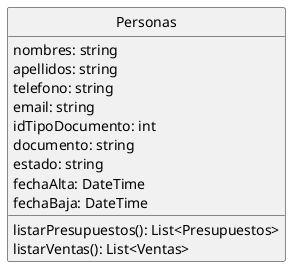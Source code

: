 @startuml Personas
hide circle
class Personas{
   nombres: string
   apellidos: string
   telefono: string
   email: string
   idTipoDocumento: int
   documento: string
   estado: string
   fechaAlta: DateTime
   fechaBaja: DateTime
   
   listarPresupuestos(): List<Presupuestos>
   listarVentas(): List<Ventas>
}
@enduml